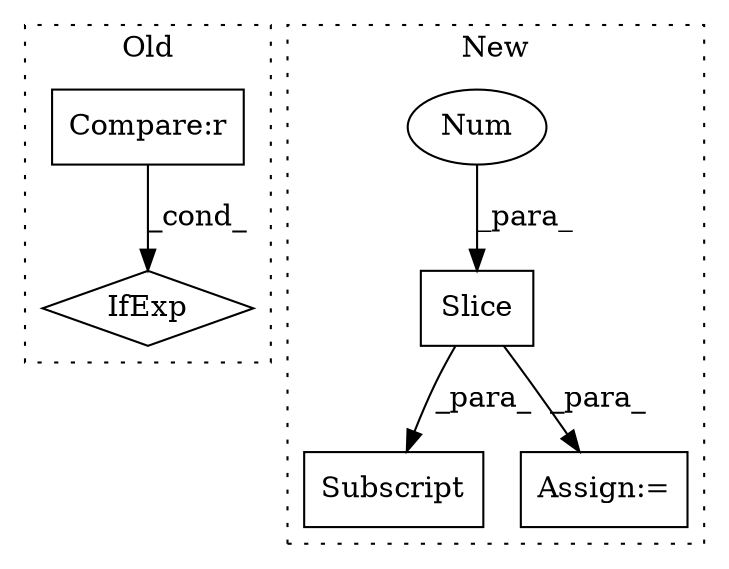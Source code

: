 digraph G {
subgraph cluster0 {
1 [label="IfExp" a="51" s="18725,18773" l="24,26" shape="diamond"];
5 [label="Compare:r" a="40" s="18749" l="24" shape="box"];
label = "Old";
style="dotted";
}
subgraph cluster1 {
2 [label="Slice" a="80" s="18740" l="3" shape="box"];
3 [label="Num" a="76" s="18742" l="1" shape="ellipse"];
4 [label="Subscript" a="63" s="18727,0" l="17,0" shape="box"];
6 [label="Assign:=" a="68" s="18699" l="3" shape="box"];
label = "New";
style="dotted";
}
2 -> 6 [label="_para_"];
2 -> 4 [label="_para_"];
3 -> 2 [label="_para_"];
5 -> 1 [label="_cond_"];
}